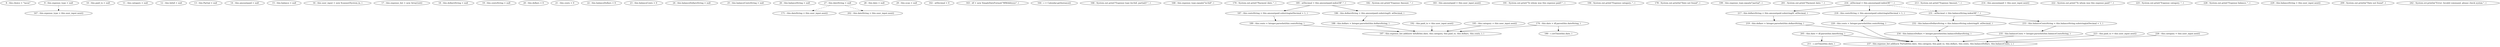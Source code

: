 digraph G {
"8 : this.choice = \"tacos\""
"9 : this.expense_type = null"
"9 : this.expense_type = null" -> "167 : this.expense_type = this.user_input.next()" [style=dashed]
"10 : this.paid_to = null"
"11 : this.category = null"
"12 : this.Infull = null"
"13 : this.Partial = null"
"14 : this.amountpaid = null"
"15 : this.balance = null"
"16 : this.user_input = new Scanner(System.in, )"
"17 : this.expense_list = new ArrayList()"
"18 : this.dollarsString = null"
"19 : this.centsString = null"
"20 : this.dollars = 0"
"21 : this.cents = 0"
"22 : this.balanceDollars = 0"
"23 : this.balanceCents = 0"
"24 : this.balanceDollarsString = null"
"25 : this.balanceCentsString = null"
"26 : this.balanceString = null"
"27 : this.dateString = null"
"27 : this.dateString = null" -> "171 : this.dateString = this.user_input.next()" [style=dashed]
"27 : this.dateString = null" -> "202 : this.dateString = this.user_input.next()" [style=dashed]
"28 : this.date = null"
"29 : this.scan = null"
"162 : atDecimal = 0"
"163 : df = new SimpleDateFormat(\"MM/dd/yyyy\", )"
"164 : c = Calendar.getInstance()"
"166 : System.out.print(\"Expense type (in-full, partial)? \", )"
"167 : this.expense_type = this.user_input.next()"
"168 : this.expense_type.equals(\"in-full\", )"
"170 : System.out.print(\"Payment date: \", )"
"171 : this.dateString = this.user_input.next()"
"174 : this.date = df.parse(this.dateString, )"
"174 : this.date = df.parse(this.dateString, )" -> "197 : this.expense_list.add(new Infull(this.date, this.category, this.paid_to, this.dollars, this.cents, ), )"
"174 : this.date = df.parse(this.dateString, )" -> "180 : c.setTime(this.date, )"
"180 : c.setTime(this.date, )"
"182 : System.out.print(\"Expense Amount: \", )"
"183 : this.amountpaid = this.user_input.next()"
"185 : atDecimal = this.amountpaid.indexOf(\".\", )"
"185 : atDecimal = this.amountpaid.indexOf(\".\", )" -> "187 : this.centsString = this.amountpaid.substring(atDecimal + 1, )"
"185 : atDecimal = this.amountpaid.indexOf(\".\", )" -> "186 : this.dollarsString = this.amountpaid.substring(0, atDecimal, )"
"186 : this.dollarsString = this.amountpaid.substring(0, atDecimal, )"
"186 : this.dollarsString = this.amountpaid.substring(0, atDecimal, )" -> "188 : this.dollars = Integer.parseInt(this.dollarsString, )"
"187 : this.centsString = this.amountpaid.substring(atDecimal + 1, )"
"187 : this.centsString = this.amountpaid.substring(atDecimal + 1, )" -> "189 : this.cents = Integer.parseInt(this.centsString, )"
"188 : this.dollars = Integer.parseInt(this.dollarsString, )"
"188 : this.dollars = Integer.parseInt(this.dollarsString, )" -> "197 : this.expense_list.add(new Infull(this.date, this.category, this.paid_to, this.dollars, this.cents, ), )"
"189 : this.cents = Integer.parseInt(this.centsString, )"
"189 : this.cents = Integer.parseInt(this.centsString, )" -> "197 : this.expense_list.add(new Infull(this.date, this.category, this.paid_to, this.dollars, this.cents, ), )"
"191 : System.out.print(\"To whom was this expense paid? \", )"
"192 : this.paid_to = this.user_input.next()"
"192 : this.paid_to = this.user_input.next()" -> "197 : this.expense_list.add(new Infull(this.date, this.category, this.paid_to, this.dollars, this.cents, ), )"
"194 : System.out.print(\"Expense category: \", )"
"195 : this.category = this.user_input.next()"
"195 : this.category = this.user_input.next()" -> "197 : this.expense_list.add(new Infull(this.date, this.category, this.paid_to, this.dollars, this.cents, ), )"
"197 : this.expense_list.add(new Infull(this.date, this.category, this.paid_to, this.dollars, this.cents, ), )"
"178 : System.out.println(\"Date not found\", )"
"199 : this.expense_type.equals(\"partial\", )"
"201 : System.out.print(\"Payment date: \", )"
"202 : this.dateString = this.user_input.next()"
"205 : this.date = df.parse(this.dateString, )"
"205 : this.date = df.parse(this.dateString, )" -> "211 : c.setTime(this.date, )"
"205 : this.date = df.parse(this.dateString, )" -> "237 : this.expense_list.add(new Partial(this.date, this.category, this.paid_to, this.dollars, this.cents, this.balanceDollars, this.balanceCents, ), )"
"211 : c.setTime(this.date, )"
"213 : System.out.print(\"Expense Amount: \", )"
"214 : this.amountpaid = this.user_input.next()"
"216 : atDecimal = this.amountpaid.indexOf(\".\", )"
"216 : atDecimal = this.amountpaid.indexOf(\".\", )" -> "217 : this.dollarsString = this.amountpaid.substring(0, atDecimal, )"
"216 : atDecimal = this.amountpaid.indexOf(\".\", )" -> "218 : this.centsString = this.amountpaid.substring(atDecimal + 1, )"
"216 : atDecimal = this.amountpaid.indexOf(\".\", )" -> "231 : atDecimal = this.balanceString.indexOf(\".\", )" [style=dashed]
"217 : this.dollarsString = this.amountpaid.substring(0, atDecimal, )"
"217 : this.dollarsString = this.amountpaid.substring(0, atDecimal, )" -> "219 : this.dollars = Integer.parseInt(this.dollarsString, )"
"218 : this.centsString = this.amountpaid.substring(atDecimal + 1, )"
"218 : this.centsString = this.amountpaid.substring(atDecimal + 1, )" -> "220 : this.cents = Integer.parseInt(this.centsString, )"
"219 : this.dollars = Integer.parseInt(this.dollarsString, )"
"219 : this.dollars = Integer.parseInt(this.dollarsString, )" -> "237 : this.expense_list.add(new Partial(this.date, this.category, this.paid_to, this.dollars, this.cents, this.balanceDollars, this.balanceCents, ), )"
"220 : this.cents = Integer.parseInt(this.centsString, )"
"220 : this.cents = Integer.parseInt(this.centsString, )" -> "237 : this.expense_list.add(new Partial(this.date, this.category, this.paid_to, this.dollars, this.cents, this.balanceDollars, this.balanceCents, ), )"
"222 : System.out.print(\"To whom was this expense paid? \", )"
"223 : this.paid_to = this.user_input.next()"
"223 : this.paid_to = this.user_input.next()" -> "237 : this.expense_list.add(new Partial(this.date, this.category, this.paid_to, this.dollars, this.cents, this.balanceDollars, this.balanceCents, ), )"
"225 : System.out.print(\"Expense category: \", )"
"226 : this.category = this.user_input.next()"
"226 : this.category = this.user_input.next()" -> "237 : this.expense_list.add(new Partial(this.date, this.category, this.paid_to, this.dollars, this.cents, this.balanceDollars, this.balanceCents, ), )"
"228 : System.out.print(\"Expense balance: \", )"
"229 : this.balanceString = this.user_input.next()"
"231 : atDecimal = this.balanceString.indexOf(\".\", )"
"231 : atDecimal = this.balanceString.indexOf(\".\", )" -> "232 : this.balanceDollarsString = this.balanceString.substring(0, atDecimal, )"
"231 : atDecimal = this.balanceString.indexOf(\".\", )" -> "233 : this.balanceCentsString = this.balanceString.substring(atDecimal + 1, )"
"232 : this.balanceDollarsString = this.balanceString.substring(0, atDecimal, )"
"232 : this.balanceDollarsString = this.balanceString.substring(0, atDecimal, )" -> "234 : this.balanceDollars = Integer.parseInt(this.balanceDollarsString, )"
"233 : this.balanceCentsString = this.balanceString.substring(atDecimal + 1, )"
"233 : this.balanceCentsString = this.balanceString.substring(atDecimal + 1, )" -> "235 : this.balanceCents = Integer.parseInt(this.balanceCentsString, )"
"234 : this.balanceDollars = Integer.parseInt(this.balanceDollarsString, )"
"234 : this.balanceDollars = Integer.parseInt(this.balanceDollarsString, )" -> "237 : this.expense_list.add(new Partial(this.date, this.category, this.paid_to, this.dollars, this.cents, this.balanceDollars, this.balanceCents, ), )"
"235 : this.balanceCents = Integer.parseInt(this.balanceCentsString, )"
"235 : this.balanceCents = Integer.parseInt(this.balanceCentsString, )" -> "237 : this.expense_list.add(new Partial(this.date, this.category, this.paid_to, this.dollars, this.cents, this.balanceDollars, this.balanceCents, ), )"
"237 : this.expense_list.add(new Partial(this.date, this.category, this.paid_to, this.dollars, this.cents, this.balanceDollars, this.balanceCents, ), )"
"209 : System.out.println(\"Date not found\", )"
"242 : System.err.println(\"Error: Invalid command, please check syntax.\", )"
}